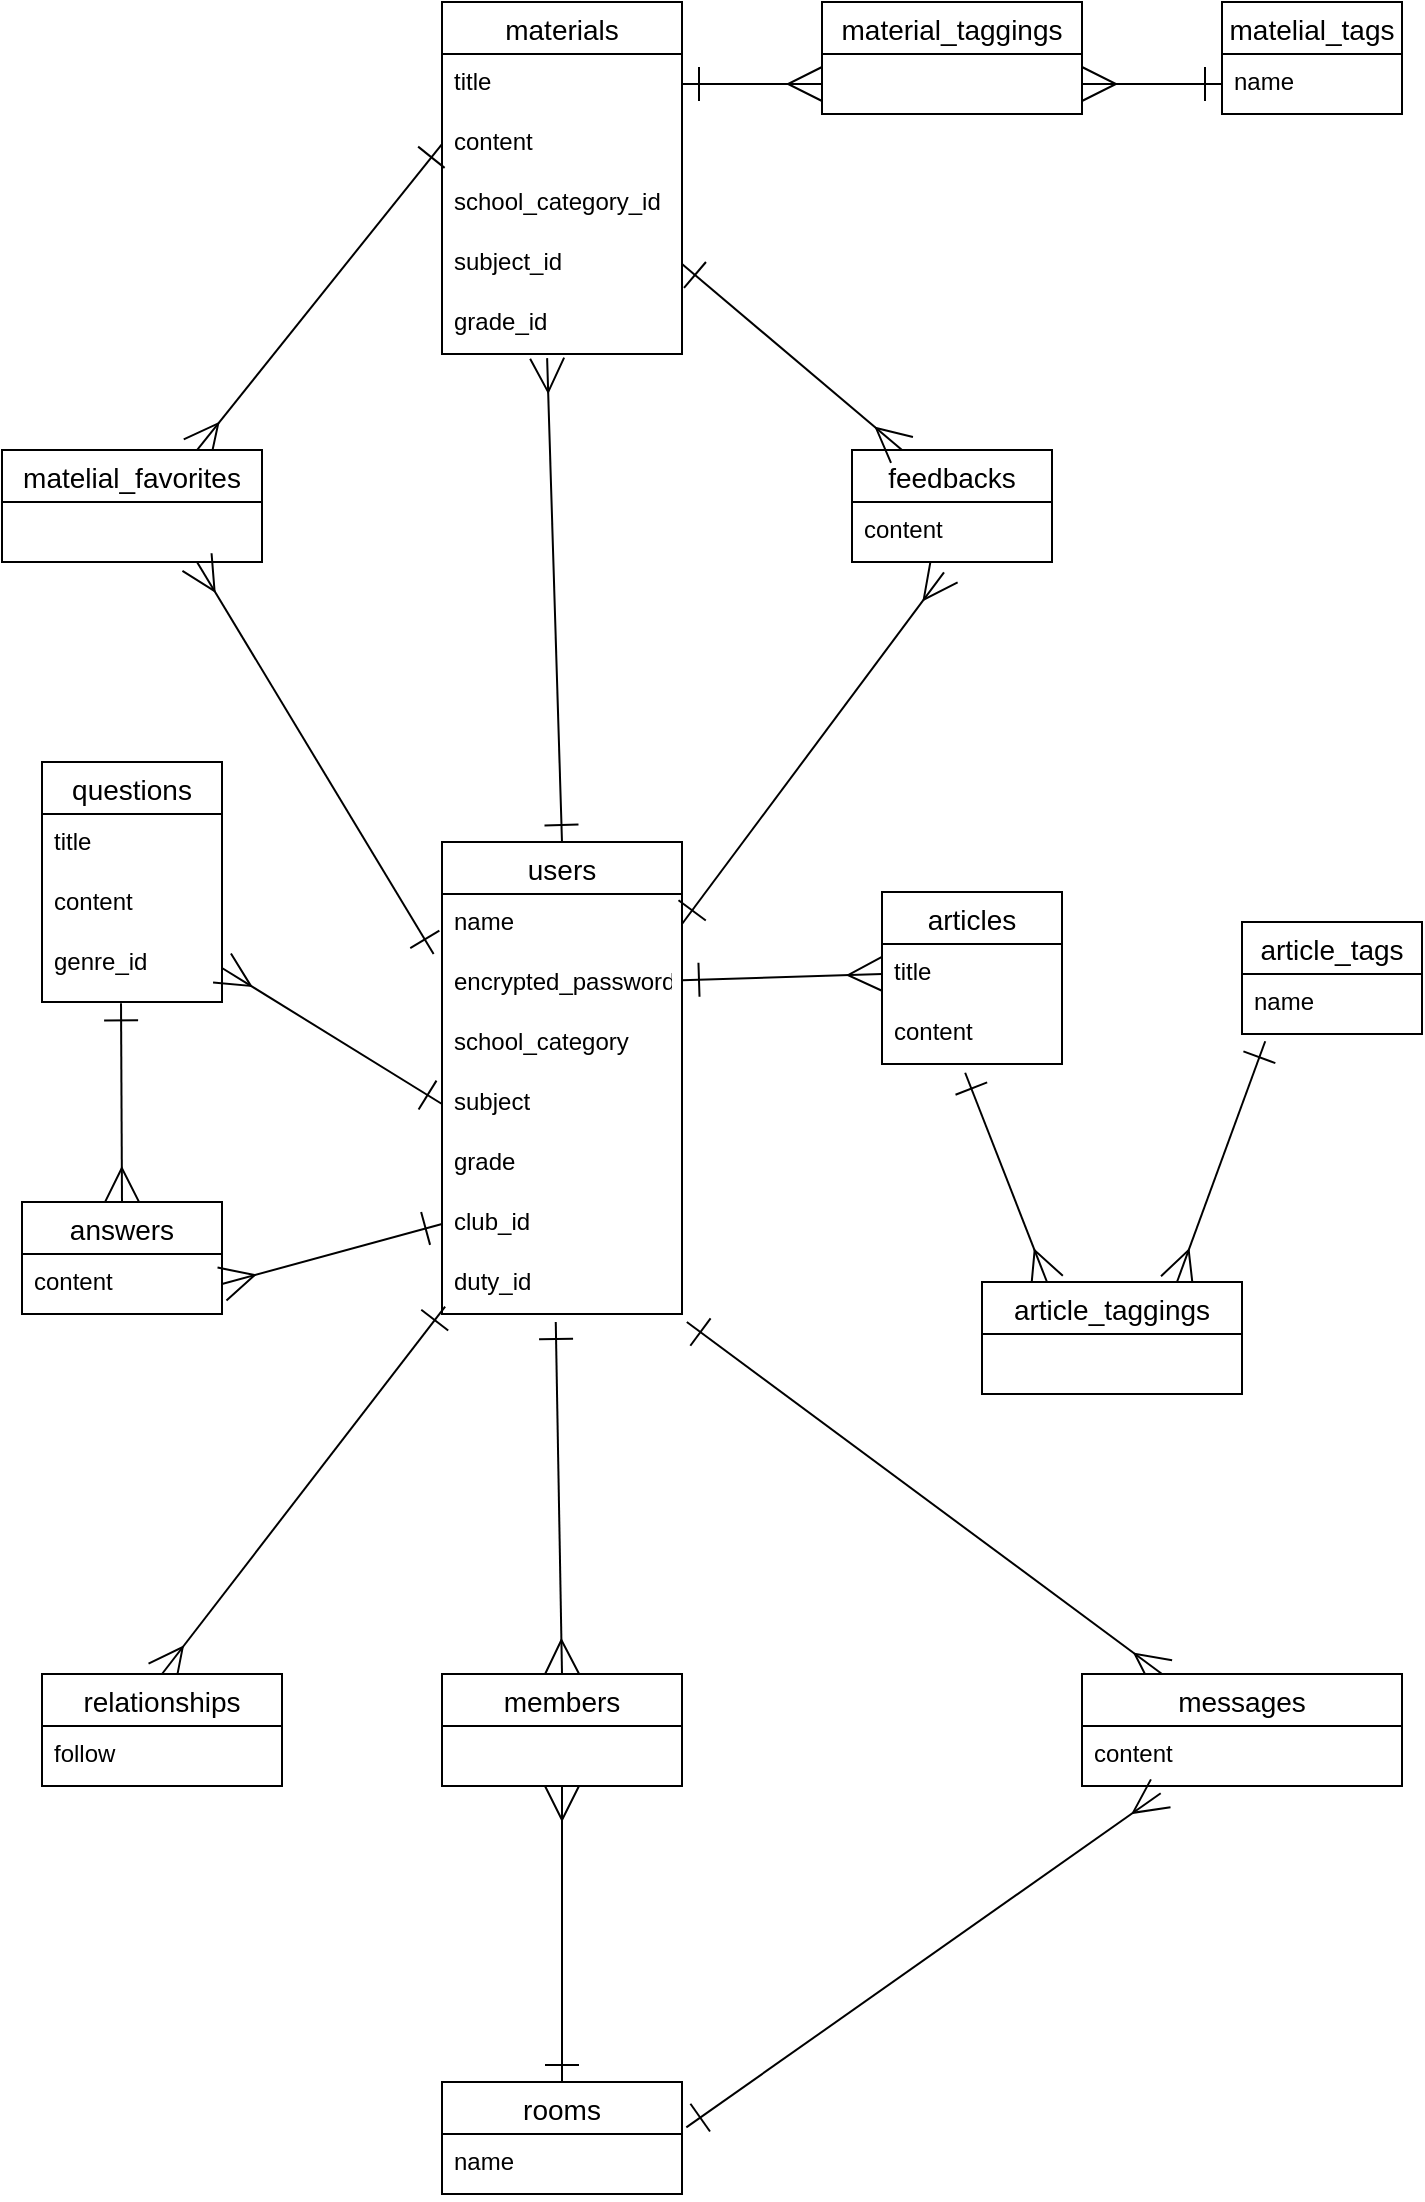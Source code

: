 <mxfile>
    <diagram id="DywBI7T-c0ppNX2j3ymx" name="ページ1">
        <mxGraphModel dx="971" dy="836" grid="1" gridSize="10" guides="1" tooltips="1" connect="1" arrows="1" fold="1" page="1" pageScale="1" pageWidth="827" pageHeight="1169" math="0" shadow="0">
            <root>
                <mxCell id="0"/>
                <mxCell id="1" parent="0"/>
                <mxCell id="2" value="users" style="swimlane;fontStyle=0;childLayout=stackLayout;horizontal=1;startSize=26;horizontalStack=0;resizeParent=1;resizeParentMax=0;resizeLast=0;collapsible=1;marginBottom=0;align=center;fontSize=14;" parent="1" vertex="1">
                    <mxGeometry x="280" y="450" width="120" height="236" as="geometry"/>
                </mxCell>
                <mxCell id="3" value="name" style="text;strokeColor=none;fillColor=none;spacingLeft=4;spacingRight=4;overflow=hidden;rotatable=0;points=[[0,0.5],[1,0.5]];portConstraint=eastwest;fontSize=12;" parent="2" vertex="1">
                    <mxGeometry y="26" width="120" height="30" as="geometry"/>
                </mxCell>
                <mxCell id="30" value="encrypted_password        " style="text;strokeColor=none;fillColor=none;spacingLeft=4;spacingRight=4;overflow=hidden;rotatable=0;points=[[0,0.5],[1,0.5]];portConstraint=eastwest;fontSize=12;" parent="2" vertex="1">
                    <mxGeometry y="56" width="120" height="30" as="geometry"/>
                </mxCell>
                <mxCell id="29" value="school_category" style="text;strokeColor=none;fillColor=none;spacingLeft=4;spacingRight=4;overflow=hidden;rotatable=0;points=[[0,0.5],[1,0.5]];portConstraint=eastwest;fontSize=12;" parent="2" vertex="1">
                    <mxGeometry y="86" width="120" height="30" as="geometry"/>
                </mxCell>
                <mxCell id="34" value="subject" style="text;strokeColor=none;fillColor=none;spacingLeft=4;spacingRight=4;overflow=hidden;rotatable=0;points=[[0,0.5],[1,0.5]];portConstraint=eastwest;fontSize=12;" parent="2" vertex="1">
                    <mxGeometry y="116" width="120" height="30" as="geometry"/>
                </mxCell>
                <mxCell id="33" value="grade " style="text;strokeColor=none;fillColor=none;spacingLeft=4;spacingRight=4;overflow=hidden;rotatable=0;points=[[0,0.5],[1,0.5]];portConstraint=eastwest;fontSize=12;" parent="2" vertex="1">
                    <mxGeometry y="146" width="120" height="30" as="geometry"/>
                </mxCell>
                <mxCell id="32" value="club_id" style="text;strokeColor=none;fillColor=none;spacingLeft=4;spacingRight=4;overflow=hidden;rotatable=0;points=[[0,0.5],[1,0.5]];portConstraint=eastwest;fontSize=12;" parent="2" vertex="1">
                    <mxGeometry y="176" width="120" height="30" as="geometry"/>
                </mxCell>
                <mxCell id="31" value="duty_id" style="text;strokeColor=none;fillColor=none;spacingLeft=4;spacingRight=4;overflow=hidden;rotatable=0;points=[[0,0.5],[1,0.5]];portConstraint=eastwest;fontSize=12;" parent="2" vertex="1">
                    <mxGeometry y="206" width="120" height="30" as="geometry"/>
                </mxCell>
                <mxCell id="115" style="edgeStyle=none;html=1;entryX=0.5;entryY=0;entryDx=0;entryDy=0;startArrow=ERmany;startFill=0;endArrow=ERone;endFill=0;startSize=15;endSize=15;sourcePerimeterSpacing=10;targetPerimeterSpacing=0;exitX=0.438;exitY=1.069;exitDx=0;exitDy=0;exitPerimeter=0;" parent="1" source="43" target="2" edge="1">
                    <mxGeometry relative="1" as="geometry">
                        <mxPoint x="339.03" y="234.23" as="sourcePoint"/>
                    </mxGeometry>
                </mxCell>
                <mxCell id="38" value="materials" style="swimlane;fontStyle=0;childLayout=stackLayout;horizontal=1;startSize=26;horizontalStack=0;resizeParent=1;resizeParentMax=0;resizeLast=0;collapsible=1;marginBottom=0;align=center;fontSize=14;" parent="1" vertex="1">
                    <mxGeometry x="280" y="30" width="120" height="176" as="geometry"/>
                </mxCell>
                <mxCell id="39" value="title" style="text;strokeColor=none;fillColor=none;spacingLeft=4;spacingRight=4;overflow=hidden;rotatable=0;points=[[0,0.5],[1,0.5]];portConstraint=eastwest;fontSize=12;" parent="38" vertex="1">
                    <mxGeometry y="26" width="120" height="30" as="geometry"/>
                </mxCell>
                <mxCell id="47" value="content" style="text;strokeColor=none;fillColor=none;spacingLeft=4;spacingRight=4;overflow=hidden;rotatable=0;points=[[0,0.5],[1,0.5]];portConstraint=eastwest;fontSize=12;" parent="38" vertex="1">
                    <mxGeometry y="56" width="120" height="30" as="geometry"/>
                </mxCell>
                <mxCell id="40" value="school_category_id" style="text;strokeColor=none;fillColor=none;spacingLeft=4;spacingRight=4;overflow=hidden;rotatable=0;points=[[0,0.5],[1,0.5]];portConstraint=eastwest;fontSize=12;" parent="38" vertex="1">
                    <mxGeometry y="86" width="120" height="30" as="geometry"/>
                </mxCell>
                <mxCell id="41" value="subject_id" style="text;strokeColor=none;fillColor=none;spacingLeft=4;spacingRight=4;overflow=hidden;rotatable=0;points=[[0,0.5],[1,0.5]];portConstraint=eastwest;fontSize=12;" parent="38" vertex="1">
                    <mxGeometry y="116" width="120" height="30" as="geometry"/>
                </mxCell>
                <mxCell id="43" value="grade_id" style="text;strokeColor=none;fillColor=none;spacingLeft=4;spacingRight=4;overflow=hidden;rotatable=0;points=[[0,0.5],[1,0.5]];portConstraint=eastwest;fontSize=12;" parent="38" vertex="1">
                    <mxGeometry y="146" width="120" height="30" as="geometry"/>
                </mxCell>
                <mxCell id="48" value="matelial_tags" style="swimlane;fontStyle=0;childLayout=stackLayout;horizontal=1;startSize=26;horizontalStack=0;resizeParent=1;resizeParentMax=0;resizeLast=0;collapsible=1;marginBottom=0;align=center;fontSize=14;" parent="1" vertex="1">
                    <mxGeometry x="670" y="30" width="90" height="56" as="geometry"/>
                </mxCell>
                <mxCell id="49" value="name&#10;" style="text;strokeColor=none;fillColor=none;spacingLeft=4;spacingRight=4;overflow=hidden;rotatable=0;points=[[0,0.5],[1,0.5]];portConstraint=eastwest;fontSize=12;" parent="48" vertex="1">
                    <mxGeometry y="26" width="90" height="30" as="geometry"/>
                </mxCell>
                <mxCell id="133" style="edgeStyle=none;html=1;entryX=0;entryY=0.5;entryDx=0;entryDy=0;startArrow=ERmany;startFill=0;endArrow=ERone;endFill=0;startSize=15;endSize=15;sourcePerimeterSpacing=10;targetPerimeterSpacing=0;" parent="1" target="49" edge="1">
                    <mxGeometry relative="1" as="geometry">
                        <mxPoint x="600" y="71" as="sourcePoint"/>
                    </mxGeometry>
                </mxCell>
                <mxCell id="67" value="material_taggings" style="swimlane;fontStyle=0;childLayout=stackLayout;horizontal=1;startSize=26;horizontalStack=0;resizeParent=1;resizeParentMax=0;resizeLast=0;collapsible=1;marginBottom=0;align=center;fontSize=14;" parent="1" vertex="1">
                    <mxGeometry x="470" y="30" width="130" height="56" as="geometry"/>
                </mxCell>
                <mxCell id="72" value="feedbacks" style="swimlane;fontStyle=0;childLayout=stackLayout;horizontal=1;startSize=26;horizontalStack=0;resizeParent=1;resizeParentMax=0;resizeLast=0;collapsible=1;marginBottom=0;align=center;fontSize=14;" parent="1" vertex="1">
                    <mxGeometry x="485" y="254" width="100" height="56" as="geometry"/>
                </mxCell>
                <mxCell id="73" value="content" style="text;strokeColor=none;fillColor=none;spacingLeft=4;spacingRight=4;overflow=hidden;rotatable=0;points=[[0,0.5],[1,0.5]];portConstraint=eastwest;fontSize=12;" parent="72" vertex="1">
                    <mxGeometry y="26" width="100" height="30" as="geometry"/>
                </mxCell>
                <mxCell id="76" value="questions" style="swimlane;fontStyle=0;childLayout=stackLayout;horizontal=1;startSize=26;horizontalStack=0;resizeParent=1;resizeParentMax=0;resizeLast=0;collapsible=1;marginBottom=0;align=center;fontSize=14;" parent="1" vertex="1">
                    <mxGeometry x="80" y="410" width="90" height="120" as="geometry"/>
                </mxCell>
                <mxCell id="77" value="title" style="text;strokeColor=none;fillColor=none;spacingLeft=4;spacingRight=4;overflow=hidden;rotatable=0;points=[[0,0.5],[1,0.5]];portConstraint=eastwest;fontSize=12;" parent="76" vertex="1">
                    <mxGeometry y="26" width="90" height="30" as="geometry"/>
                </mxCell>
                <mxCell id="78" value="content" style="text;strokeColor=none;fillColor=none;spacingLeft=4;spacingRight=4;overflow=hidden;rotatable=0;points=[[0,0.5],[1,0.5]];portConstraint=eastwest;fontSize=12;" parent="76" vertex="1">
                    <mxGeometry y="56" width="90" height="30" as="geometry"/>
                </mxCell>
                <mxCell id="79" value="genre_id" style="text;strokeColor=none;fillColor=none;spacingLeft=4;spacingRight=4;overflow=hidden;rotatable=0;points=[[0,0.5],[1,0.5]];portConstraint=eastwest;fontSize=12;" parent="76" vertex="1">
                    <mxGeometry y="86" width="90" height="34" as="geometry"/>
                </mxCell>
                <mxCell id="118" style="edgeStyle=none;html=1;exitX=0.5;exitY=0;exitDx=0;exitDy=0;entryX=0.439;entryY=1.02;entryDx=0;entryDy=0;entryPerimeter=0;startArrow=ERmany;startFill=0;endArrow=ERone;endFill=0;startSize=15;endSize=15;sourcePerimeterSpacing=10;targetPerimeterSpacing=0;" parent="1" source="81" target="79" edge="1">
                    <mxGeometry relative="1" as="geometry">
                        <mxPoint x="126.8" y="545.388" as="targetPoint"/>
                    </mxGeometry>
                </mxCell>
                <mxCell id="81" value="answers" style="swimlane;fontStyle=0;childLayout=stackLayout;horizontal=1;startSize=26;horizontalStack=0;resizeParent=1;resizeParentMax=0;resizeLast=0;collapsible=1;marginBottom=0;align=center;fontSize=14;" parent="1" vertex="1">
                    <mxGeometry x="70" y="630" width="100" height="56" as="geometry"/>
                </mxCell>
                <mxCell id="82" value="content" style="text;strokeColor=none;fillColor=none;spacingLeft=4;spacingRight=4;overflow=hidden;rotatable=0;points=[[0,0.5],[1,0.5]];portConstraint=eastwest;fontSize=12;" parent="81" vertex="1">
                    <mxGeometry y="26" width="100" height="30" as="geometry"/>
                </mxCell>
                <mxCell id="90" value="articles" style="swimlane;fontStyle=0;childLayout=stackLayout;horizontal=1;startSize=26;horizontalStack=0;resizeParent=1;resizeParentMax=0;resizeLast=0;collapsible=1;marginBottom=0;align=center;fontSize=14;" parent="1" vertex="1">
                    <mxGeometry x="500" y="475" width="90" height="86" as="geometry"/>
                </mxCell>
                <mxCell id="91" value="title" style="text;strokeColor=none;fillColor=none;spacingLeft=4;spacingRight=4;overflow=hidden;rotatable=0;points=[[0,0.5],[1,0.5]];portConstraint=eastwest;fontSize=12;" parent="90" vertex="1">
                    <mxGeometry y="26" width="90" height="30" as="geometry"/>
                </mxCell>
                <mxCell id="92" value="content" style="text;strokeColor=none;fillColor=none;spacingLeft=4;spacingRight=4;overflow=hidden;rotatable=0;points=[[0,0.5],[1,0.5]];portConstraint=eastwest;fontSize=12;" parent="90" vertex="1">
                    <mxGeometry y="56" width="90" height="30" as="geometry"/>
                </mxCell>
                <mxCell id="94" value="article_tags" style="swimlane;fontStyle=0;childLayout=stackLayout;horizontal=1;startSize=26;horizontalStack=0;resizeParent=1;resizeParentMax=0;resizeLast=0;collapsible=1;marginBottom=0;align=center;fontSize=14;" parent="1" vertex="1">
                    <mxGeometry x="680" y="490" width="90" height="56" as="geometry"/>
                </mxCell>
                <mxCell id="95" value="name&#10;" style="text;strokeColor=none;fillColor=none;spacingLeft=4;spacingRight=4;overflow=hidden;rotatable=0;points=[[0,0.5],[1,0.5]];portConstraint=eastwest;fontSize=12;" parent="94" vertex="1">
                    <mxGeometry y="26" width="90" height="30" as="geometry"/>
                </mxCell>
                <mxCell id="122" style="edgeStyle=none;html=1;entryX=0.013;entryY=0.877;entryDx=0;entryDy=0;entryPerimeter=0;startArrow=ERmany;startFill=0;endArrow=ERone;endFill=0;startSize=15;endSize=15;sourcePerimeterSpacing=10;targetPerimeterSpacing=0;exitX=0.5;exitY=0;exitDx=0;exitDy=0;" parent="1" source="96" target="31" edge="1">
                    <mxGeometry relative="1" as="geometry">
                        <mxPoint x="345" y="760" as="sourcePoint"/>
                    </mxGeometry>
                </mxCell>
                <mxCell id="96" value="relationships" style="swimlane;fontStyle=0;childLayout=stackLayout;horizontal=1;startSize=26;horizontalStack=0;resizeParent=1;resizeParentMax=0;resizeLast=0;collapsible=1;marginBottom=0;align=center;fontSize=14;" parent="1" vertex="1">
                    <mxGeometry x="80" y="866" width="120" height="56" as="geometry"/>
                </mxCell>
                <mxCell id="159" value="follow" style="text;strokeColor=none;fillColor=none;spacingLeft=4;spacingRight=4;overflow=hidden;rotatable=0;points=[[0,0.5],[1,0.5]];portConstraint=eastwest;fontSize=12;" parent="96" vertex="1">
                    <mxGeometry y="26" width="120" height="30" as="geometry"/>
                </mxCell>
                <mxCell id="106" style="edgeStyle=none;html=1;exitX=0.75;exitY=0;exitDx=0;exitDy=0;entryX=0;entryY=0.5;entryDx=0;entryDy=0;endArrow=ERone;endFill=0;startArrow=ERmany;startFill=0;endSize=15;startSize=15;" parent="1" source="102" target="47" edge="1">
                    <mxGeometry relative="1" as="geometry"/>
                </mxCell>
                <mxCell id="102" value="matelial_favorites" style="swimlane;fontStyle=0;childLayout=stackLayout;horizontal=1;startSize=26;horizontalStack=0;resizeParent=1;resizeParentMax=0;resizeLast=0;collapsible=1;marginBottom=0;align=center;fontSize=14;" parent="1" vertex="1">
                    <mxGeometry x="60" y="254" width="130" height="56" as="geometry"/>
                </mxCell>
                <mxCell id="109" style="edgeStyle=none;html=1;exitX=0.75;exitY=1;exitDx=0;exitDy=0;entryX=-0.035;entryY=1;entryDx=0;entryDy=0;entryPerimeter=0;endArrow=ERone;endFill=0;startArrow=ERmany;startFill=0;endSize=15;startSize=15;" parent="1" source="102" target="3" edge="1">
                    <mxGeometry relative="1" as="geometry">
                        <mxPoint x="190" y="325" as="sourcePoint"/>
                    </mxGeometry>
                </mxCell>
                <mxCell id="110" style="edgeStyle=none;html=1;entryX=1;entryY=0.5;entryDx=0;entryDy=0;startArrow=ERmany;startFill=0;endArrow=ERone;endFill=0;endSize=15;startSize=15;exitX=0.25;exitY=0;exitDx=0;exitDy=0;" parent="1" source="72" target="41" edge="1">
                    <mxGeometry relative="1" as="geometry">
                        <mxPoint x="480" y="260" as="sourcePoint"/>
                    </mxGeometry>
                </mxCell>
                <mxCell id="117" style="edgeStyle=none;html=1;exitX=1;exitY=0.5;exitDx=0;exitDy=0;entryX=0;entryY=0.5;entryDx=0;entryDy=0;startArrow=ERmany;startFill=0;endArrow=ERone;endFill=0;startSize=15;endSize=15;sourcePerimeterSpacing=10;targetPerimeterSpacing=0;" parent="1" source="79" target="34" edge="1">
                    <mxGeometry relative="1" as="geometry"/>
                </mxCell>
                <mxCell id="119" style="edgeStyle=none;html=1;exitX=0;exitY=0.5;exitDx=0;exitDy=0;startArrow=ERmany;startFill=0;endArrow=ERone;endFill=0;startSize=15;endSize=15;sourcePerimeterSpacing=10;targetPerimeterSpacing=0;" parent="1" source="91" target="30" edge="1">
                    <mxGeometry relative="1" as="geometry">
                        <mxPoint x="390" y="531" as="targetPoint"/>
                    </mxGeometry>
                </mxCell>
                <mxCell id="128" style="edgeStyle=none;html=1;exitX=0.25;exitY=0;exitDx=0;exitDy=0;entryX=0.462;entryY=1.146;entryDx=0;entryDy=0;entryPerimeter=0;startArrow=ERmany;startFill=0;endArrow=ERone;endFill=0;startSize=15;endSize=15;sourcePerimeterSpacing=10;targetPerimeterSpacing=0;" parent="1" source="123" target="92" edge="1">
                    <mxGeometry relative="1" as="geometry">
                        <mxPoint x="548.32" y="549.63" as="targetPoint"/>
                    </mxGeometry>
                </mxCell>
                <mxCell id="129" style="edgeStyle=none;html=1;exitX=0.75;exitY=0;exitDx=0;exitDy=0;startArrow=ERmany;startFill=0;endArrow=ERone;endFill=0;startSize=15;endSize=15;sourcePerimeterSpacing=10;targetPerimeterSpacing=0;entryX=0.129;entryY=1.121;entryDx=0;entryDy=0;entryPerimeter=0;" parent="1" source="123" target="95" edge="1">
                    <mxGeometry relative="1" as="geometry">
                        <mxPoint x="720.0" y="550" as="targetPoint"/>
                    </mxGeometry>
                </mxCell>
                <mxCell id="123" value="article_taggings" style="swimlane;fontStyle=0;childLayout=stackLayout;horizontal=1;startSize=26;horizontalStack=0;resizeParent=1;resizeParentMax=0;resizeLast=0;collapsible=1;marginBottom=0;align=center;fontSize=14;" parent="1" vertex="1">
                    <mxGeometry x="550" y="670" width="130" height="56" as="geometry"/>
                </mxCell>
                <mxCell id="135" style="edgeStyle=none;html=1;exitX=0;exitY=0.5;exitDx=0;exitDy=0;entryX=1;entryY=0.5;entryDx=0;entryDy=0;startArrow=ERmany;startFill=0;endArrow=ERone;endFill=0;startSize=15;endSize=15;sourcePerimeterSpacing=10;targetPerimeterSpacing=0;" parent="1" target="39" edge="1">
                    <mxGeometry relative="1" as="geometry">
                        <mxPoint x="470" y="71" as="sourcePoint"/>
                    </mxGeometry>
                </mxCell>
                <mxCell id="137" style="edgeStyle=none;html=1;exitX=0.46;exitY=1.172;exitDx=0;exitDy=0;entryX=1;entryY=0.5;entryDx=0;entryDy=0;startArrow=ERmany;startFill=0;endArrow=ERone;endFill=0;startSize=15;endSize=15;sourcePerimeterSpacing=10;targetPerimeterSpacing=0;exitPerimeter=0;" parent="1" source="73" target="3" edge="1">
                    <mxGeometry relative="1" as="geometry"/>
                </mxCell>
                <mxCell id="138" style="edgeStyle=none;html=1;exitX=1;exitY=0.5;exitDx=0;exitDy=0;entryX=0;entryY=0.5;entryDx=0;entryDy=0;startArrow=ERmany;startFill=0;endArrow=ERone;endFill=0;startSize=15;endSize=15;sourcePerimeterSpacing=10;targetPerimeterSpacing=0;" parent="1" source="82" target="32" edge="1">
                    <mxGeometry relative="1" as="geometry"/>
                </mxCell>
                <mxCell id="139" value="rooms" style="swimlane;fontStyle=0;childLayout=stackLayout;horizontal=1;startSize=26;horizontalStack=0;resizeParent=1;resizeParentMax=0;resizeLast=0;collapsible=1;marginBottom=0;align=center;fontSize=14;" parent="1" vertex="1">
                    <mxGeometry x="280" y="1070" width="120" height="56" as="geometry"/>
                </mxCell>
                <mxCell id="141" value="name" style="text;strokeColor=none;fillColor=none;spacingLeft=4;spacingRight=4;overflow=hidden;rotatable=0;points=[[0,0.5],[1,0.5]];portConstraint=eastwest;fontSize=12;" parent="139" vertex="1">
                    <mxGeometry y="26" width="120" height="30" as="geometry"/>
                </mxCell>
                <mxCell id="153" style="edgeStyle=none;html=1;exitX=0.25;exitY=0;exitDx=0;exitDy=0;entryX=1.02;entryY=1.133;entryDx=0;entryDy=0;entryPerimeter=0;startArrow=ERmany;startFill=0;endArrow=ERone;endFill=0;startSize=15;endSize=15;sourcePerimeterSpacing=10;targetPerimeterSpacing=0;" parent="1" source="144" target="31" edge="1">
                    <mxGeometry relative="1" as="geometry"/>
                </mxCell>
                <mxCell id="144" value="messages" style="swimlane;fontStyle=0;childLayout=stackLayout;horizontal=1;startSize=26;horizontalStack=0;resizeParent=1;resizeParentMax=0;resizeLast=0;collapsible=1;marginBottom=0;align=center;fontSize=14;" parent="1" vertex="1">
                    <mxGeometry x="600" y="866" width="160" height="56" as="geometry"/>
                </mxCell>
                <mxCell id="145" value="content" style="text;strokeColor=none;fillColor=none;spacingLeft=4;spacingRight=4;overflow=hidden;rotatable=0;points=[[0,0.5],[1,0.5]];portConstraint=eastwest;fontSize=12;" parent="144" vertex="1">
                    <mxGeometry y="26" width="160" height="30" as="geometry"/>
                </mxCell>
                <mxCell id="152" style="edgeStyle=none;html=1;exitX=0.5;exitY=0;exitDx=0;exitDy=0;entryX=0.474;entryY=1.133;entryDx=0;entryDy=0;entryPerimeter=0;startArrow=ERmany;startFill=0;endArrow=ERone;endFill=0;startSize=15;endSize=15;sourcePerimeterSpacing=10;targetPerimeterSpacing=0;" parent="1" source="148" target="31" edge="1">
                    <mxGeometry relative="1" as="geometry"/>
                </mxCell>
                <mxCell id="148" value="members" style="swimlane;fontStyle=0;childLayout=stackLayout;horizontal=1;startSize=26;horizontalStack=0;resizeParent=1;resizeParentMax=0;resizeLast=0;collapsible=1;marginBottom=0;align=center;fontSize=14;" parent="1" vertex="1">
                    <mxGeometry x="280" y="866" width="120" height="56" as="geometry"/>
                </mxCell>
                <mxCell id="155" style="edgeStyle=none;html=1;entryX=1.018;entryY=-0.11;entryDx=0;entryDy=0;entryPerimeter=0;startArrow=ERmany;startFill=0;endArrow=ERone;endFill=0;startSize=15;endSize=15;sourcePerimeterSpacing=10;targetPerimeterSpacing=0;exitX=0.246;exitY=1.121;exitDx=0;exitDy=0;exitPerimeter=0;" parent="1" source="145" target="141" edge="1">
                    <mxGeometry relative="1" as="geometry">
                        <mxPoint x="620" y="870" as="sourcePoint"/>
                    </mxGeometry>
                </mxCell>
                <mxCell id="157" style="edgeStyle=none;html=1;exitX=0.5;exitY=1;exitDx=0;exitDy=0;entryX=0.5;entryY=0;entryDx=0;entryDy=0;startArrow=ERmany;startFill=0;endArrow=ERone;endFill=0;startSize=15;endSize=15;sourcePerimeterSpacing=10;targetPerimeterSpacing=0;" parent="1" source="148" target="139" edge="1">
                    <mxGeometry relative="1" as="geometry">
                        <mxPoint x="371.44" y="775.76" as="sourcePoint"/>
                    </mxGeometry>
                </mxCell>
            </root>
        </mxGraphModel>
    </diagram>
</mxfile>
